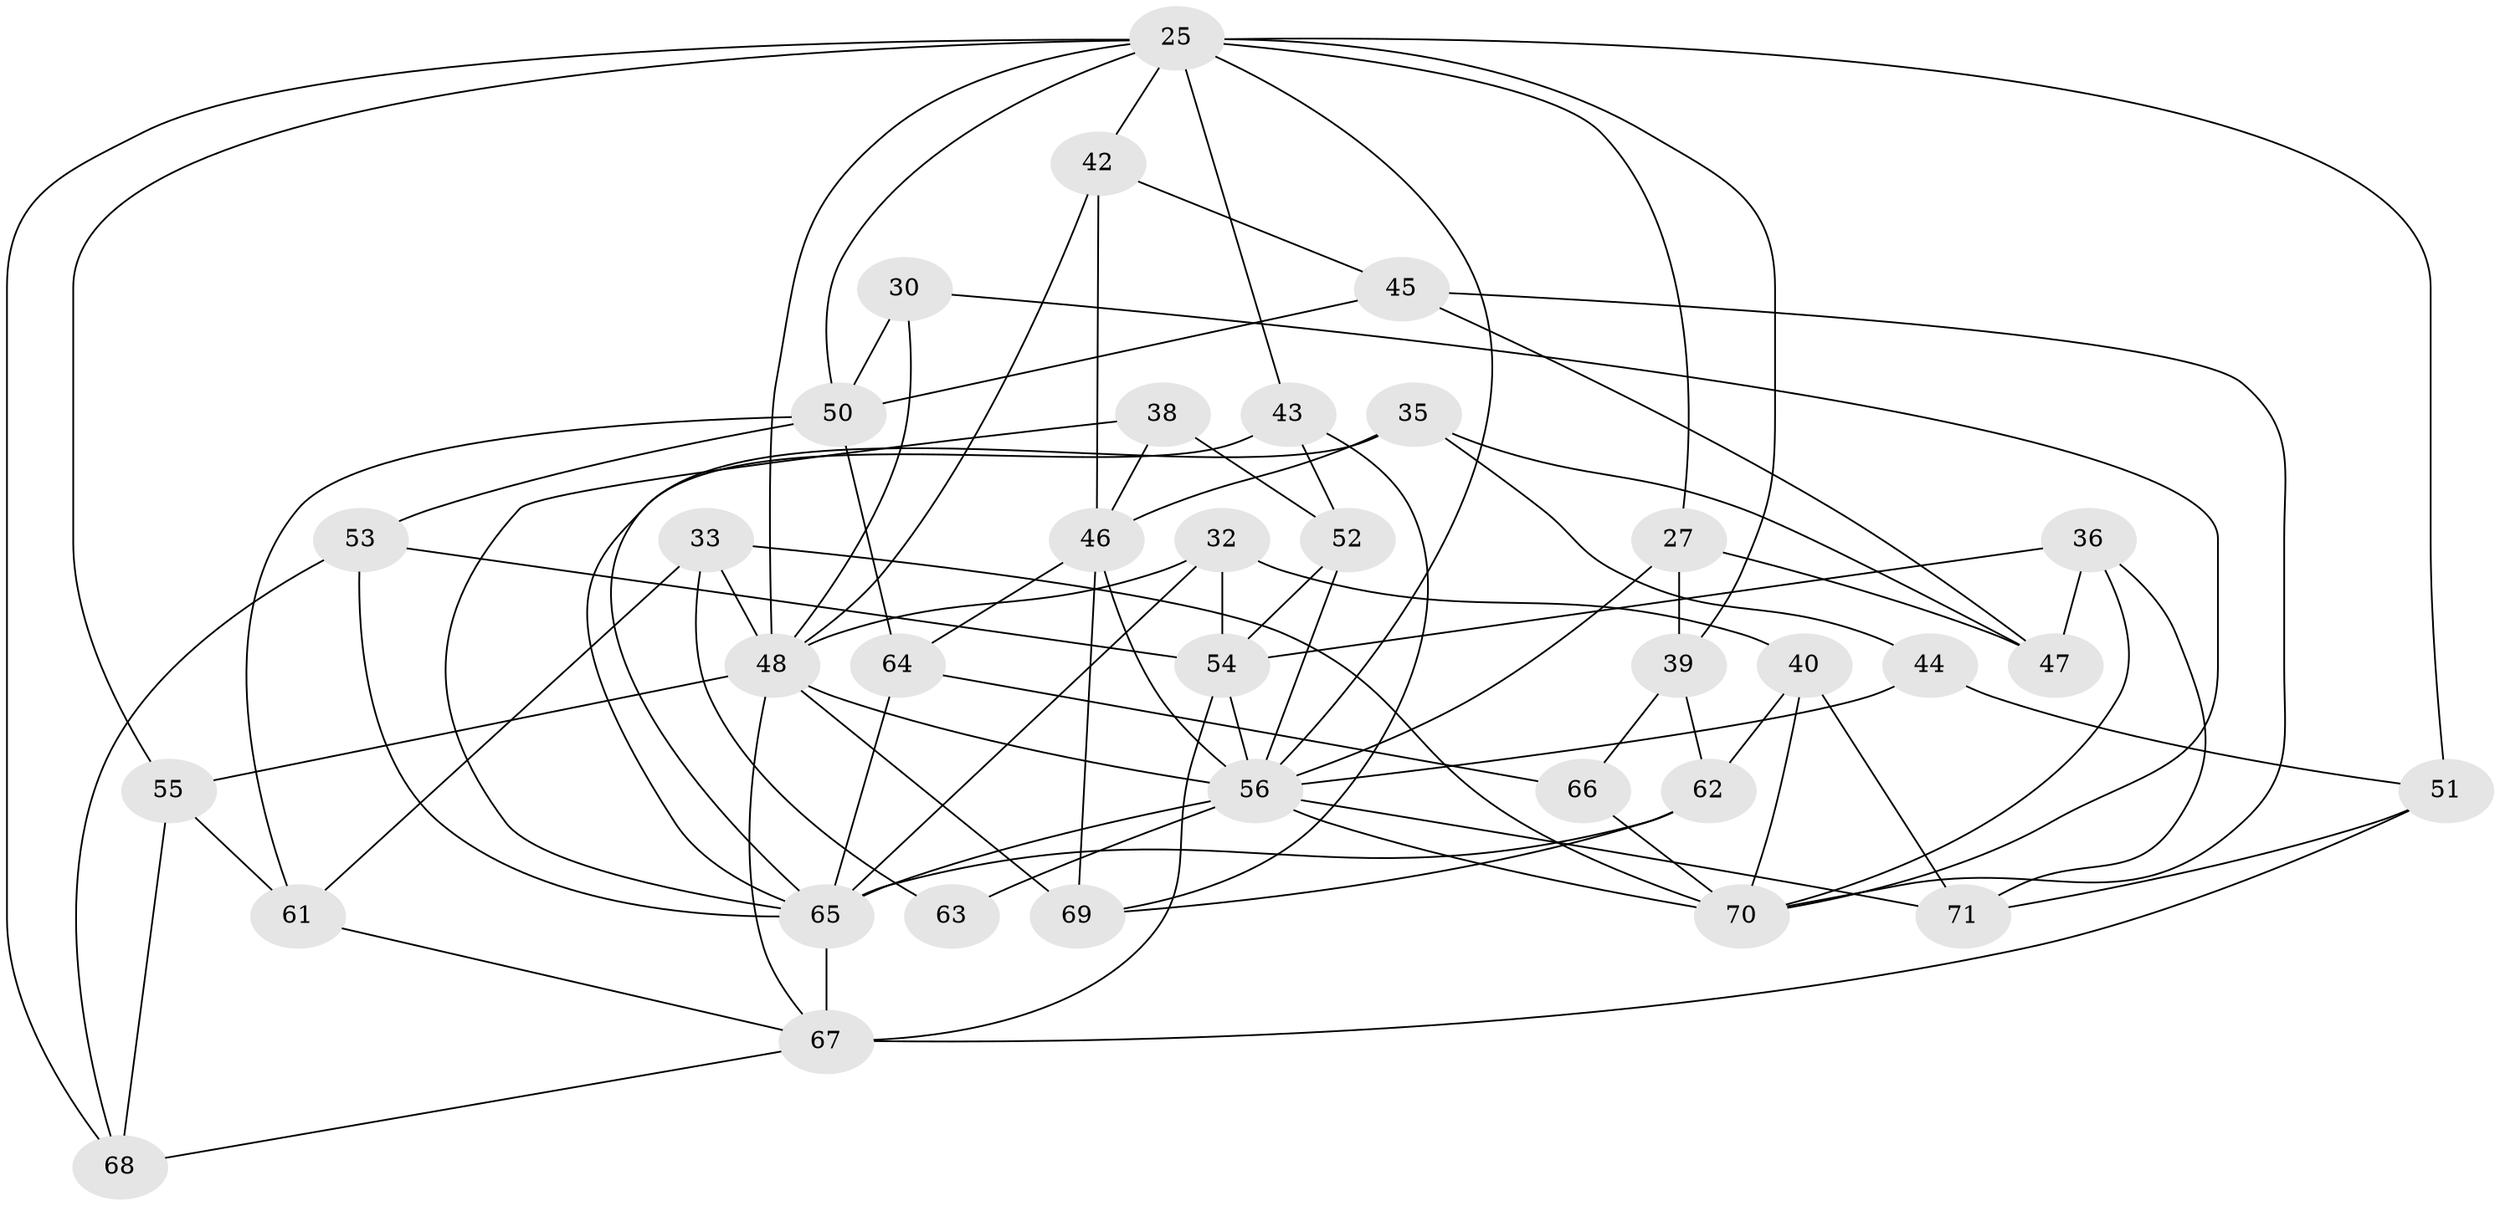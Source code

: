 // original degree distribution, {4: 1.0}
// Generated by graph-tools (version 1.1) at 2025/56/03/09/25 04:56:30]
// undirected, 35 vertices, 84 edges
graph export_dot {
graph [start="1"]
  node [color=gray90,style=filled];
  25 [super="+1+15+24"];
  27;
  30;
  32 [super="+9+26"];
  33 [super="+23"];
  35;
  36;
  38;
  39;
  40;
  42;
  43;
  44;
  45;
  46 [super="+22+16"];
  47;
  48 [super="+10+13+7"];
  50 [super="+28+20"];
  51 [super="+12"];
  52;
  53;
  54 [super="+21+29"];
  55;
  56 [super="+17+37+41"];
  61;
  62;
  63;
  64 [super="+49"];
  65 [super="+58+31+60"];
  66;
  67 [super="+57"];
  68;
  69 [super="+34"];
  70 [super="+59"];
  71;
  25 -- 39;
  25 -- 50;
  25 -- 51;
  25 -- 55;
  25 -- 42;
  25 -- 43;
  25 -- 56;
  25 -- 48;
  25 -- 27;
  25 -- 68;
  27 -- 47;
  27 -- 39;
  27 -- 56;
  30 -- 70;
  30 -- 48;
  30 -- 50 [weight=2];
  32 -- 40;
  32 -- 54 [weight=3];
  32 -- 65 [weight=3];
  32 -- 48;
  33 -- 61;
  33 -- 63 [weight=2];
  33 -- 70;
  33 -- 48 [weight=2];
  35 -- 44;
  35 -- 47;
  35 -- 46;
  35 -- 65;
  36 -- 47;
  36 -- 71;
  36 -- 54;
  36 -- 70;
  38 -- 46 [weight=2];
  38 -- 52;
  38 -- 65;
  39 -- 66;
  39 -- 62;
  40 -- 71;
  40 -- 62;
  40 -- 70;
  42 -- 45;
  42 -- 48;
  42 -- 46;
  43 -- 69;
  43 -- 52;
  43 -- 65;
  44 -- 51 [weight=2];
  44 -- 56;
  45 -- 47;
  45 -- 70;
  45 -- 50;
  46 -- 56 [weight=2];
  46 -- 64 [weight=2];
  46 -- 69 [weight=2];
  48 -- 56 [weight=2];
  48 -- 69 [weight=2];
  48 -- 55;
  48 -- 67;
  50 -- 64 [weight=2];
  50 -- 61;
  50 -- 53;
  51 -- 67 [weight=2];
  51 -- 71;
  52 -- 54;
  52 -- 56;
  53 -- 68;
  53 -- 54;
  53 -- 65;
  54 -- 56;
  54 -- 67;
  55 -- 68;
  55 -- 61;
  56 -- 70 [weight=2];
  56 -- 65 [weight=2];
  56 -- 63 [weight=2];
  56 -- 71;
  61 -- 67;
  62 -- 65;
  62 -- 69;
  64 -- 65 [weight=2];
  64 -- 66 [weight=2];
  65 -- 67 [weight=2];
  66 -- 70;
  67 -- 68;
}
